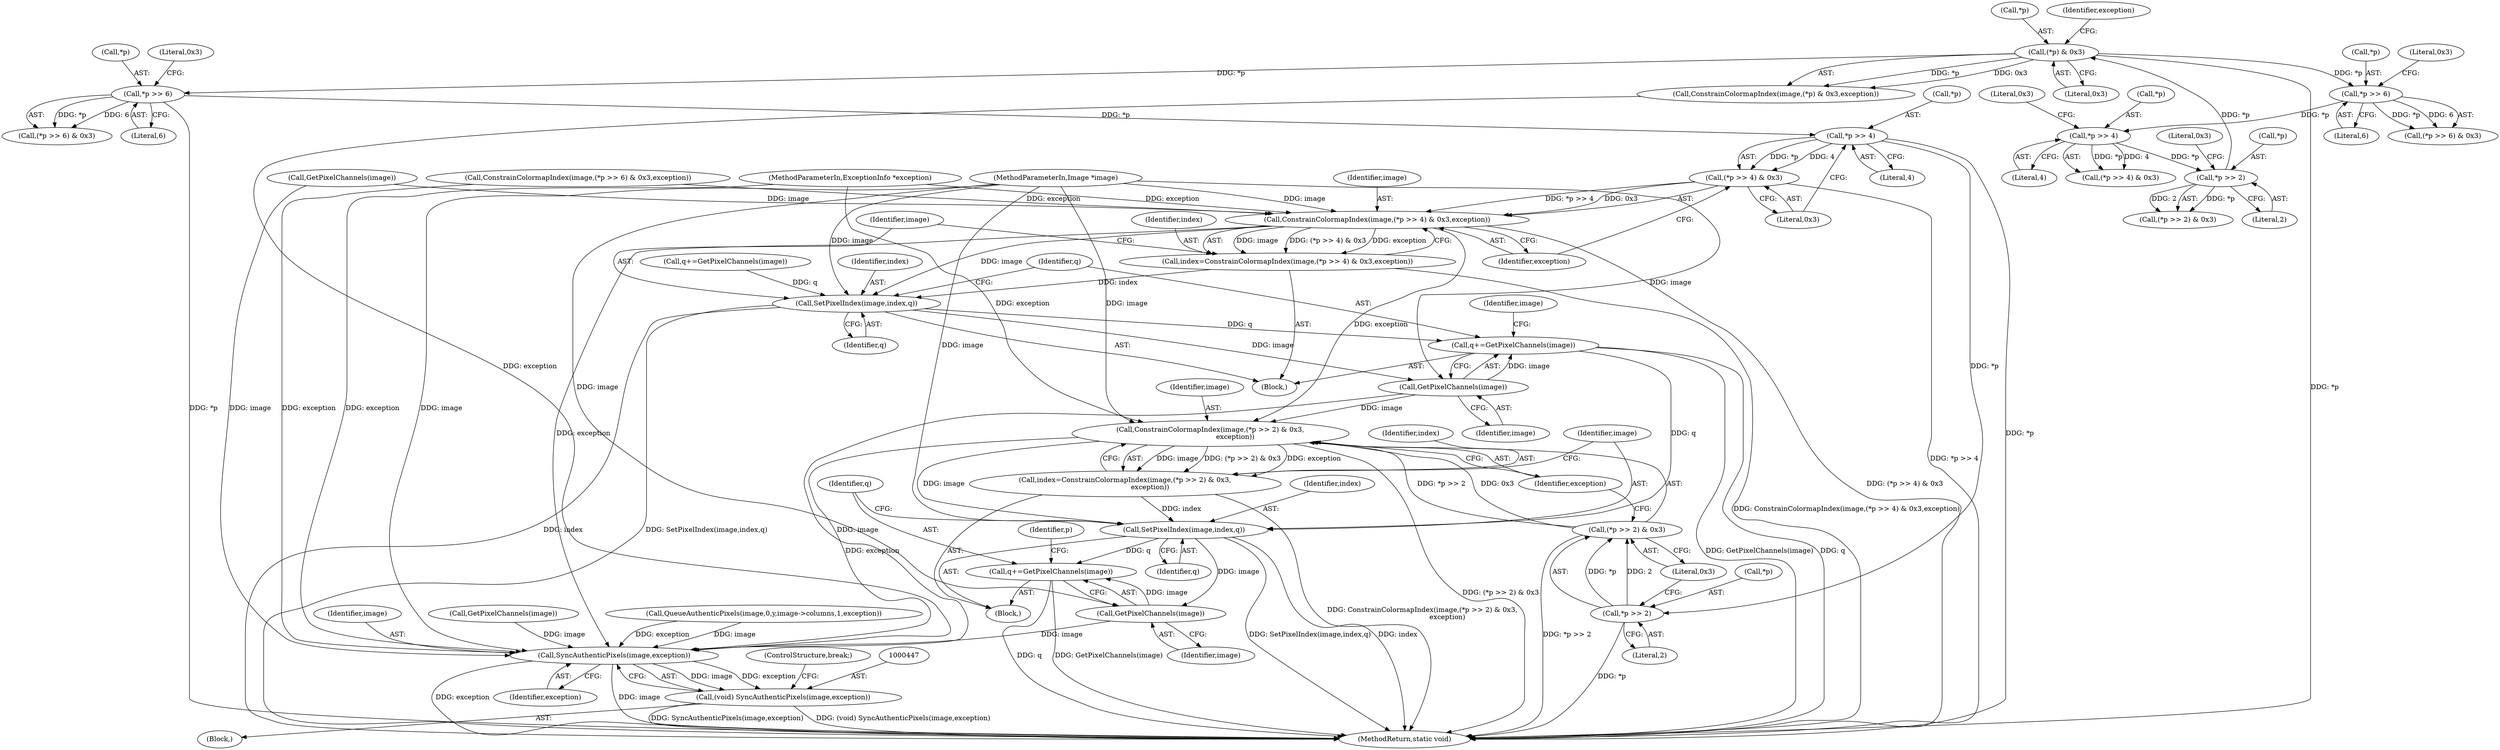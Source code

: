 digraph "1_ImageMagick_cc4ac341f29fa368da6ef01c207deaf8c61f6a2e@pointer" {
"1000402" [label="(Call,*p >> 4)"];
"1000374" [label="(Call,*p >> 6)"];
"1000345" [label="(Call,(*p) & 0x3)"];
"1000327" [label="(Call,*p >> 2)"];
"1000308" [label="(Call,*p >> 4)"];
"1000289" [label="(Call,*p >> 6)"];
"1000401" [label="(Call,(*p >> 4) & 0x3)"];
"1000399" [label="(Call,ConstrainColormapIndex(image,(*p >> 4) & 0x3,exception))"];
"1000397" [label="(Call,index=ConstrainColormapIndex(image,(*p >> 4) & 0x3,exception))"];
"1000408" [label="(Call,SetPixelIndex(image,index,q))"];
"1000412" [label="(Call,q+=GetPixelChannels(image))"];
"1000436" [label="(Call,SetPixelIndex(image,index,q))"];
"1000440" [label="(Call,q+=GetPixelChannels(image))"];
"1000442" [label="(Call,GetPixelChannels(image))"];
"1000448" [label="(Call,SyncAuthenticPixels(image,exception))"];
"1000446" [label="(Call,(void) SyncAuthenticPixels(image,exception))"];
"1000414" [label="(Call,GetPixelChannels(image))"];
"1000427" [label="(Call,ConstrainColormapIndex(image,(*p >> 2) & 0x3,\n                       exception))"];
"1000425" [label="(Call,index=ConstrainColormapIndex(image,(*p >> 2) & 0x3,\n                       exception))"];
"1000430" [label="(Call,*p >> 2)"];
"1000429" [label="(Call,(*p >> 2) & 0x3)"];
"1000312" [label="(Literal,0x3)"];
"1000378" [label="(Literal,0x3)"];
"1000109" [label="(MethodParameterIn,ExceptionInfo *exception)"];
"1000438" [label="(Identifier,index)"];
"1000443" [label="(Identifier,image)"];
"1000408" [label="(Call,SetPixelIndex(image,index,q))"];
"1000405" [label="(Literal,4)"];
"1000248" [label="(Block,)"];
"1000451" [label="(ControlStructure,break;)"];
"1000292" [label="(Literal,6)"];
"1000412" [label="(Call,q+=GetPixelChannels(image))"];
"1000327" [label="(Call,*p >> 2)"];
"1000415" [label="(Identifier,image)"];
"1000348" [label="(Literal,0x3)"];
"1000439" [label="(Identifier,q)"];
"1000384" [label="(Call,q+=GetPixelChannels(image))"];
"1000402" [label="(Call,*p >> 4)"];
"1000386" [label="(Call,GetPixelChannels(image))"];
"1000328" [label="(Call,*p)"];
"1000331" [label="(Literal,0x3)"];
"1000105" [label="(MethodParameterIn,Image *image)"];
"1000396" [label="(Block,)"];
"1000400" [label="(Identifier,image)"];
"1000399" [label="(Call,ConstrainColormapIndex(image,(*p >> 4) & 0x3,exception))"];
"1000450" [label="(Identifier,exception)"];
"1000449" [label="(Identifier,image)"];
"1000424" [label="(Block,)"];
"1000440" [label="(Call,q+=GetPixelChannels(image))"];
"1000427" [label="(Call,ConstrainColormapIndex(image,(*p >> 2) & 0x3,\n                       exception))"];
"1000373" [label="(Call,(*p >> 6) & 0x3)"];
"1000374" [label="(Call,*p >> 6)"];
"1000411" [label="(Identifier,q)"];
"1000448" [label="(Call,SyncAuthenticPixels(image,exception))"];
"1000375" [label="(Call,*p)"];
"1000356" [label="(Call,GetPixelChannels(image))"];
"1000377" [label="(Literal,6)"];
"1000409" [label="(Identifier,image)"];
"1000441" [label="(Identifier,q)"];
"1000410" [label="(Identifier,index)"];
"1000251" [label="(Call,QueueAuthenticPixels(image,0,y,image->columns,1,exception))"];
"1000309" [label="(Call,*p)"];
"1000401" [label="(Call,(*p >> 4) & 0x3)"];
"1000398" [label="(Identifier,index)"];
"1000406" [label="(Literal,0x3)"];
"1000290" [label="(Call,*p)"];
"1000288" [label="(Call,(*p >> 6) & 0x3)"];
"1000293" [label="(Literal,0x3)"];
"1000346" [label="(Call,*p)"];
"1000397" [label="(Call,index=ConstrainColormapIndex(image,(*p >> 4) & 0x3,exception))"];
"1000308" [label="(Call,*p >> 4)"];
"1000307" [label="(Call,(*p >> 4) & 0x3)"];
"1000407" [label="(Identifier,exception)"];
"1000437" [label="(Identifier,image)"];
"1000413" [label="(Identifier,q)"];
"1000429" [label="(Call,(*p >> 2) & 0x3)"];
"1000345" [label="(Call,(*p) & 0x3)"];
"1000433" [label="(Literal,2)"];
"1000431" [label="(Call,*p)"];
"1000349" [label="(Identifier,exception)"];
"1000446" [label="(Call,(void) SyncAuthenticPixels(image,exception))"];
"1000426" [label="(Identifier,index)"];
"1000434" [label="(Literal,0x3)"];
"1000445" [label="(Identifier,p)"];
"1000289" [label="(Call,*p >> 6)"];
"1000430" [label="(Call,*p >> 2)"];
"1000371" [label="(Call,ConstrainColormapIndex(image,(*p >> 6) & 0x3,exception))"];
"1000414" [label="(Call,GetPixelChannels(image))"];
"1000442" [label="(Call,GetPixelChannels(image))"];
"1000425" [label="(Call,index=ConstrainColormapIndex(image,(*p >> 2) & 0x3,\n                       exception))"];
"1000435" [label="(Identifier,exception)"];
"1000403" [label="(Call,*p)"];
"1000620" [label="(MethodReturn,static void)"];
"1000330" [label="(Literal,2)"];
"1000420" [label="(Identifier,image)"];
"1000428" [label="(Identifier,image)"];
"1000311" [label="(Literal,4)"];
"1000436" [label="(Call,SetPixelIndex(image,index,q))"];
"1000326" [label="(Call,(*p >> 2) & 0x3)"];
"1000343" [label="(Call,ConstrainColormapIndex(image,(*p) & 0x3,exception))"];
"1000402" -> "1000401"  [label="AST: "];
"1000402" -> "1000405"  [label="CFG: "];
"1000403" -> "1000402"  [label="AST: "];
"1000405" -> "1000402"  [label="AST: "];
"1000406" -> "1000402"  [label="CFG: "];
"1000402" -> "1000620"  [label="DDG: *p"];
"1000402" -> "1000401"  [label="DDG: *p"];
"1000402" -> "1000401"  [label="DDG: 4"];
"1000374" -> "1000402"  [label="DDG: *p"];
"1000402" -> "1000430"  [label="DDG: *p"];
"1000374" -> "1000373"  [label="AST: "];
"1000374" -> "1000377"  [label="CFG: "];
"1000375" -> "1000374"  [label="AST: "];
"1000377" -> "1000374"  [label="AST: "];
"1000378" -> "1000374"  [label="CFG: "];
"1000374" -> "1000620"  [label="DDG: *p"];
"1000374" -> "1000373"  [label="DDG: *p"];
"1000374" -> "1000373"  [label="DDG: 6"];
"1000345" -> "1000374"  [label="DDG: *p"];
"1000345" -> "1000343"  [label="AST: "];
"1000345" -> "1000348"  [label="CFG: "];
"1000346" -> "1000345"  [label="AST: "];
"1000348" -> "1000345"  [label="AST: "];
"1000349" -> "1000345"  [label="CFG: "];
"1000345" -> "1000620"  [label="DDG: *p"];
"1000345" -> "1000289"  [label="DDG: *p"];
"1000345" -> "1000343"  [label="DDG: *p"];
"1000345" -> "1000343"  [label="DDG: 0x3"];
"1000327" -> "1000345"  [label="DDG: *p"];
"1000327" -> "1000326"  [label="AST: "];
"1000327" -> "1000330"  [label="CFG: "];
"1000328" -> "1000327"  [label="AST: "];
"1000330" -> "1000327"  [label="AST: "];
"1000331" -> "1000327"  [label="CFG: "];
"1000327" -> "1000326"  [label="DDG: *p"];
"1000327" -> "1000326"  [label="DDG: 2"];
"1000308" -> "1000327"  [label="DDG: *p"];
"1000308" -> "1000307"  [label="AST: "];
"1000308" -> "1000311"  [label="CFG: "];
"1000309" -> "1000308"  [label="AST: "];
"1000311" -> "1000308"  [label="AST: "];
"1000312" -> "1000308"  [label="CFG: "];
"1000308" -> "1000307"  [label="DDG: *p"];
"1000308" -> "1000307"  [label="DDG: 4"];
"1000289" -> "1000308"  [label="DDG: *p"];
"1000289" -> "1000288"  [label="AST: "];
"1000289" -> "1000292"  [label="CFG: "];
"1000290" -> "1000289"  [label="AST: "];
"1000292" -> "1000289"  [label="AST: "];
"1000293" -> "1000289"  [label="CFG: "];
"1000289" -> "1000288"  [label="DDG: *p"];
"1000289" -> "1000288"  [label="DDG: 6"];
"1000401" -> "1000399"  [label="AST: "];
"1000401" -> "1000406"  [label="CFG: "];
"1000406" -> "1000401"  [label="AST: "];
"1000407" -> "1000401"  [label="CFG: "];
"1000401" -> "1000620"  [label="DDG: *p >> 4"];
"1000401" -> "1000399"  [label="DDG: *p >> 4"];
"1000401" -> "1000399"  [label="DDG: 0x3"];
"1000399" -> "1000397"  [label="AST: "];
"1000399" -> "1000407"  [label="CFG: "];
"1000400" -> "1000399"  [label="AST: "];
"1000407" -> "1000399"  [label="AST: "];
"1000397" -> "1000399"  [label="CFG: "];
"1000399" -> "1000620"  [label="DDG: (*p >> 4) & 0x3"];
"1000399" -> "1000397"  [label="DDG: image"];
"1000399" -> "1000397"  [label="DDG: (*p >> 4) & 0x3"];
"1000399" -> "1000397"  [label="DDG: exception"];
"1000386" -> "1000399"  [label="DDG: image"];
"1000105" -> "1000399"  [label="DDG: image"];
"1000371" -> "1000399"  [label="DDG: exception"];
"1000109" -> "1000399"  [label="DDG: exception"];
"1000399" -> "1000408"  [label="DDG: image"];
"1000399" -> "1000427"  [label="DDG: exception"];
"1000399" -> "1000448"  [label="DDG: exception"];
"1000397" -> "1000396"  [label="AST: "];
"1000398" -> "1000397"  [label="AST: "];
"1000409" -> "1000397"  [label="CFG: "];
"1000397" -> "1000620"  [label="DDG: ConstrainColormapIndex(image,(*p >> 4) & 0x3,exception)"];
"1000397" -> "1000408"  [label="DDG: index"];
"1000408" -> "1000396"  [label="AST: "];
"1000408" -> "1000411"  [label="CFG: "];
"1000409" -> "1000408"  [label="AST: "];
"1000410" -> "1000408"  [label="AST: "];
"1000411" -> "1000408"  [label="AST: "];
"1000413" -> "1000408"  [label="CFG: "];
"1000408" -> "1000620"  [label="DDG: SetPixelIndex(image,index,q)"];
"1000408" -> "1000620"  [label="DDG: index"];
"1000105" -> "1000408"  [label="DDG: image"];
"1000384" -> "1000408"  [label="DDG: q"];
"1000408" -> "1000412"  [label="DDG: q"];
"1000408" -> "1000414"  [label="DDG: image"];
"1000412" -> "1000396"  [label="AST: "];
"1000412" -> "1000414"  [label="CFG: "];
"1000413" -> "1000412"  [label="AST: "];
"1000414" -> "1000412"  [label="AST: "];
"1000420" -> "1000412"  [label="CFG: "];
"1000412" -> "1000620"  [label="DDG: GetPixelChannels(image)"];
"1000412" -> "1000620"  [label="DDG: q"];
"1000414" -> "1000412"  [label="DDG: image"];
"1000412" -> "1000436"  [label="DDG: q"];
"1000436" -> "1000424"  [label="AST: "];
"1000436" -> "1000439"  [label="CFG: "];
"1000437" -> "1000436"  [label="AST: "];
"1000438" -> "1000436"  [label="AST: "];
"1000439" -> "1000436"  [label="AST: "];
"1000441" -> "1000436"  [label="CFG: "];
"1000436" -> "1000620"  [label="DDG: SetPixelIndex(image,index,q)"];
"1000436" -> "1000620"  [label="DDG: index"];
"1000427" -> "1000436"  [label="DDG: image"];
"1000105" -> "1000436"  [label="DDG: image"];
"1000425" -> "1000436"  [label="DDG: index"];
"1000436" -> "1000440"  [label="DDG: q"];
"1000436" -> "1000442"  [label="DDG: image"];
"1000440" -> "1000424"  [label="AST: "];
"1000440" -> "1000442"  [label="CFG: "];
"1000441" -> "1000440"  [label="AST: "];
"1000442" -> "1000440"  [label="AST: "];
"1000445" -> "1000440"  [label="CFG: "];
"1000440" -> "1000620"  [label="DDG: GetPixelChannels(image)"];
"1000440" -> "1000620"  [label="DDG: q"];
"1000442" -> "1000440"  [label="DDG: image"];
"1000442" -> "1000443"  [label="CFG: "];
"1000443" -> "1000442"  [label="AST: "];
"1000105" -> "1000442"  [label="DDG: image"];
"1000442" -> "1000448"  [label="DDG: image"];
"1000448" -> "1000446"  [label="AST: "];
"1000448" -> "1000450"  [label="CFG: "];
"1000449" -> "1000448"  [label="AST: "];
"1000450" -> "1000448"  [label="AST: "];
"1000446" -> "1000448"  [label="CFG: "];
"1000448" -> "1000620"  [label="DDG: exception"];
"1000448" -> "1000620"  [label="DDG: image"];
"1000448" -> "1000446"  [label="DDG: image"];
"1000448" -> "1000446"  [label="DDG: exception"];
"1000356" -> "1000448"  [label="DDG: image"];
"1000251" -> "1000448"  [label="DDG: image"];
"1000251" -> "1000448"  [label="DDG: exception"];
"1000386" -> "1000448"  [label="DDG: image"];
"1000414" -> "1000448"  [label="DDG: image"];
"1000105" -> "1000448"  [label="DDG: image"];
"1000343" -> "1000448"  [label="DDG: exception"];
"1000371" -> "1000448"  [label="DDG: exception"];
"1000427" -> "1000448"  [label="DDG: exception"];
"1000109" -> "1000448"  [label="DDG: exception"];
"1000446" -> "1000248"  [label="AST: "];
"1000447" -> "1000446"  [label="AST: "];
"1000451" -> "1000446"  [label="CFG: "];
"1000446" -> "1000620"  [label="DDG: (void) SyncAuthenticPixels(image,exception)"];
"1000446" -> "1000620"  [label="DDG: SyncAuthenticPixels(image,exception)"];
"1000414" -> "1000415"  [label="CFG: "];
"1000415" -> "1000414"  [label="AST: "];
"1000105" -> "1000414"  [label="DDG: image"];
"1000414" -> "1000427"  [label="DDG: image"];
"1000427" -> "1000425"  [label="AST: "];
"1000427" -> "1000435"  [label="CFG: "];
"1000428" -> "1000427"  [label="AST: "];
"1000429" -> "1000427"  [label="AST: "];
"1000435" -> "1000427"  [label="AST: "];
"1000425" -> "1000427"  [label="CFG: "];
"1000427" -> "1000620"  [label="DDG: (*p >> 2) & 0x3"];
"1000427" -> "1000425"  [label="DDG: image"];
"1000427" -> "1000425"  [label="DDG: (*p >> 2) & 0x3"];
"1000427" -> "1000425"  [label="DDG: exception"];
"1000105" -> "1000427"  [label="DDG: image"];
"1000429" -> "1000427"  [label="DDG: *p >> 2"];
"1000429" -> "1000427"  [label="DDG: 0x3"];
"1000109" -> "1000427"  [label="DDG: exception"];
"1000425" -> "1000424"  [label="AST: "];
"1000426" -> "1000425"  [label="AST: "];
"1000437" -> "1000425"  [label="CFG: "];
"1000425" -> "1000620"  [label="DDG: ConstrainColormapIndex(image,(*p >> 2) & 0x3,\n                       exception)"];
"1000430" -> "1000429"  [label="AST: "];
"1000430" -> "1000433"  [label="CFG: "];
"1000431" -> "1000430"  [label="AST: "];
"1000433" -> "1000430"  [label="AST: "];
"1000434" -> "1000430"  [label="CFG: "];
"1000430" -> "1000620"  [label="DDG: *p"];
"1000430" -> "1000429"  [label="DDG: *p"];
"1000430" -> "1000429"  [label="DDG: 2"];
"1000429" -> "1000434"  [label="CFG: "];
"1000434" -> "1000429"  [label="AST: "];
"1000435" -> "1000429"  [label="CFG: "];
"1000429" -> "1000620"  [label="DDG: *p >> 2"];
}
